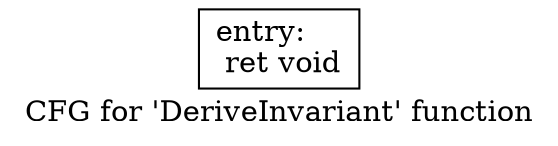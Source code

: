 digraph "CFG for 'DeriveInvariant' function" {
	label="CFG for 'DeriveInvariant' function";

	Node0x5427360 [shape=record,label="{entry:\l  ret void\l}"];
}
